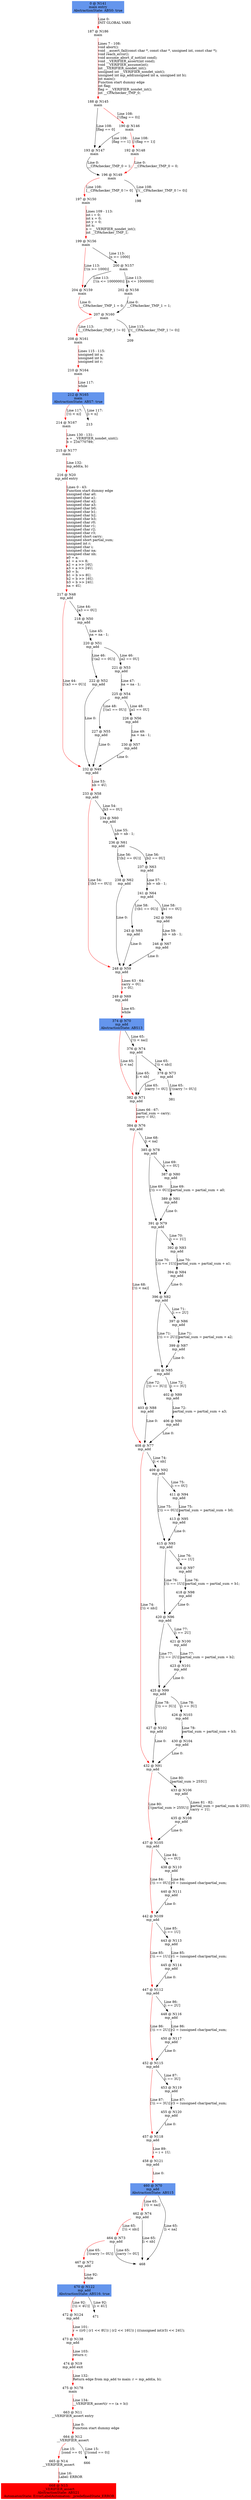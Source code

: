 digraph ARG {
node [style="filled" shape="box" color="white"]
0 [fillcolor="cornflowerblue" label="0 @ N141\nmain entry\nAbstractionState: ABS0: true\n" id="0"]
187 [label="187 @ N186\nmain\n" id="187"]
188 [label="188 @ N145\nmain\n" id="188"]
193 [label="193 @ N147\nmain\n" id="193"]
196 [label="196 @ N149\nmain\n" id="196"]
197 [label="197 @ N150\nmain\n" id="197"]
199 [label="199 @ N156\nmain\n" id="199"]
204 [label="204 @ N159\nmain\n" id="204"]
207 [label="207 @ N160\nmain\n" id="207"]
208 [label="208 @ N161\nmain\n" id="208"]
210 [label="210 @ N164\nmain\n" id="210"]
212 [fillcolor="cornflowerblue" label="212 @ N165\nmain\nAbstractionState: ABS7: true\n" id="212"]
214 [label="214 @ N167\nmain\n" id="214"]
215 [label="215 @ N177\nmain\n" id="215"]
216 [label="216 @ N20\nmp_add entry\n" id="216"]
217 [label="217 @ N48\nmp_add\n" id="217"]
232 [label="232 @ N49\nmp_add\n" id="232"]
233 [label="233 @ N58\nmp_add\n" id="233"]
248 [label="248 @ N59\nmp_add\n" id="248"]
249 [label="249 @ N69\nmp_add\n" id="249"]
374 [fillcolor="cornflowerblue" label="374 @ N70\nmp_add\nAbstractionState: ABS13\n" id="374"]
382 [label="382 @ N71\nmp_add\n" id="382"]
384 [label="384 @ N76\nmp_add\n" id="384"]
408 [label="408 @ N77\nmp_add\n" id="408"]
432 [label="432 @ N91\nmp_add\n" id="432"]
437 [label="437 @ N105\nmp_add\n" id="437"]
442 [label="442 @ N109\nmp_add\n" id="442"]
447 [label="447 @ N112\nmp_add\n" id="447"]
452 [label="452 @ N115\nmp_add\n" id="452"]
457 [label="457 @ N118\nmp_add\n" id="457"]
458 [label="458 @ N121\nmp_add\n" id="458"]
460 [fillcolor="cornflowerblue" label="460 @ N70\nmp_add\nAbstractionState: ABS15\n" id="460"]
462 [label="462 @ N74\nmp_add\n" id="462"]
464 [label="464 @ N73\nmp_add\n" id="464"]
467 [label="467 @ N72\nmp_add\n" id="467"]
470 [fillcolor="cornflowerblue" label="470 @ N122\nmp_add\nAbstractionState: ABS16: true\n" id="470"]
472 [label="472 @ N124\nmp_add\n" id="472"]
473 [label="473 @ N138\nmp_add\n" id="473"]
474 [label="474 @ N19\nmp_add exit\n" id="474"]
475 [label="475 @ N178\nmain\n" id="475"]
663 [label="663 @ N11\n__VERIFIER_assert entry\n" id="663"]
664 [label="664 @ N12\n__VERIFIER_assert\n" id="664"]
665 [label="665 @ N14\n__VERIFIER_assert\n" id="665"]
668 [fillcolor="red" label="668 @ N15\n__VERIFIER_assert\nAbstractionState: ABS21\n AutomatonState: ErrorLabelAutomaton: _predefinedState_ERROR\n" id="668"]
453 [label="453 @ N119\nmp_add\n" id="453"]
455 [label="455 @ N120\nmp_add\n" id="455"]
448 [label="448 @ N116\nmp_add\n" id="448"]
450 [label="450 @ N117\nmp_add\n" id="450"]
443 [label="443 @ N113\nmp_add\n" id="443"]
445 [label="445 @ N114\nmp_add\n" id="445"]
438 [label="438 @ N110\nmp_add\n" id="438"]
440 [label="440 @ N111\nmp_add\n" id="440"]
433 [label="433 @ N106\nmp_add\n" id="433"]
435 [label="435 @ N108\nmp_add\n" id="435"]
409 [label="409 @ N92\nmp_add\n" id="409"]
415 [label="415 @ N93\nmp_add\n" id="415"]
420 [label="420 @ N96\nmp_add\n" id="420"]
425 [label="425 @ N99\nmp_add\n" id="425"]
427 [label="427 @ N102\nmp_add\n" id="427"]
426 [label="426 @ N103\nmp_add\n" id="426"]
430 [label="430 @ N104\nmp_add\n" id="430"]
421 [label="421 @ N100\nmp_add\n" id="421"]
423 [label="423 @ N101\nmp_add\n" id="423"]
416 [label="416 @ N97\nmp_add\n" id="416"]
418 [label="418 @ N98\nmp_add\n" id="418"]
411 [label="411 @ N94\nmp_add\n" id="411"]
413 [label="413 @ N95\nmp_add\n" id="413"]
385 [label="385 @ N78\nmp_add\n" id="385"]
391 [label="391 @ N79\nmp_add\n" id="391"]
396 [label="396 @ N82\nmp_add\n" id="396"]
401 [label="401 @ N85\nmp_add\n" id="401"]
403 [label="403 @ N88\nmp_add\n" id="403"]
402 [label="402 @ N89\nmp_add\n" id="402"]
406 [label="406 @ N90\nmp_add\n" id="406"]
397 [label="397 @ N86\nmp_add\n" id="397"]
399 [label="399 @ N87\nmp_add\n" id="399"]
392 [label="392 @ N83\nmp_add\n" id="392"]
394 [label="394 @ N84\nmp_add\n" id="394"]
387 [label="387 @ N80\nmp_add\n" id="387"]
389 [label="389 @ N81\nmp_add\n" id="389"]
376 [label="376 @ N74\nmp_add\n" id="376"]
378 [label="378 @ N73\nmp_add\n" id="378"]
234 [label="234 @ N60\nmp_add\n" id="234"]
236 [label="236 @ N61\nmp_add\n" id="236"]
238 [label="238 @ N62\nmp_add\n" id="238"]
237 [label="237 @ N63\nmp_add\n" id="237"]
241 [label="241 @ N64\nmp_add\n" id="241"]
243 [label="243 @ N65\nmp_add\n" id="243"]
242 [label="242 @ N66\nmp_add\n" id="242"]
246 [label="246 @ N67\nmp_add\n" id="246"]
218 [label="218 @ N50\nmp_add\n" id="218"]
220 [label="220 @ N51\nmp_add\n" id="220"]
222 [label="222 @ N52\nmp_add\n" id="222"]
221 [label="221 @ N53\nmp_add\n" id="221"]
225 [label="225 @ N54\nmp_add\n" id="225"]
227 [label="227 @ N55\nmp_add\n" id="227"]
226 [label="226 @ N56\nmp_add\n" id="226"]
230 [label="230 @ N57\nmp_add\n" id="230"]
200 [label="200 @ N157\nmain\n" id="200"]
202 [label="202 @ N158\nmain\n" id="202"]
190 [label="190 @ N146\nmain\n" id="190"]
192 [label="192 @ N148\nmain\n" id="192"]
0 -> 187 [color="red" label="Line 0: \lINIT GLOBAL VARS\l" id="0 -> 187"]
187 -> 188 [color="red" label="Lines 7 - 108: \lvoid abort();\lvoid __assert_fail(const char *, const char *, unsigned int, const char *);\lvoid reach_error();\lvoid assume_abort_if_not(int cond);\lvoid __VERIFIER_assert(int cond);\lvoid __VERIFIER_assume(int);\lint __VERIFIER_nondet_int();\lunsigned int __VERIFIER_nondet_uint();\lunsigned int mp_add(unsigned int a, unsigned int b);\lint main();\lFunction start dummy edge\lint flag;\lflag = __VERIFIER_nondet_int();\lint __CPAchecker_TMP_0;\l" id="187 -> 188"]
188 -> 190 [color="red" label="Line 108: \l[!(flag == 0)]\l" id="188 -> 190"]
188 -> 193 [label="Line 108: \l[flag == 0]\l" id="188 -> 193"]
193 -> 196 [label="Line 0: \l__CPAchecker_TMP_0 = 1;\l" id="193 -> 196"]
196 -> 197 [color="red" label="Line 108: \l[__CPAchecker_TMP_0 != 0]\l" id="196 -> 197"]
196 -> 198 [label="Line 108: \l[!(__CPAchecker_TMP_0 != 0)]\l" id="196 -> 198"]
197 -> 199 [color="red" label="Lines 109 - 113: \lint i = 0;\lint x = 0;\lint y = 0;\lint n;\ln = __VERIFIER_nondet_int();\lint __CPAchecker_TMP_1;\l" id="197 -> 199"]
199 -> 200 [label="Line 113: \l[n >= 1000]\l" id="199 -> 200"]
199 -> 204 [color="red" label="Line 113: \l[!(n >= 1000)]\l" id="199 -> 204"]
204 -> 207 [color="red" label="Line 0: \l__CPAchecker_TMP_1 = 0;\l" id="204 -> 207"]
207 -> 208 [color="red" label="Line 113: \l[__CPAchecker_TMP_1 != 0]\l" id="207 -> 208"]
207 -> 209 [label="Line 113: \l[!(__CPAchecker_TMP_1 != 0)]\l" id="207 -> 209"]
208 -> 210 [color="red" label="Lines 115 - 115: \lunsigned int a;\lunsigned int b;\lunsigned int r;\l" id="208 -> 210"]
210 -> 212 [color="red" label="Line 117: \lwhile\l" id="210 -> 212"]
212 -> 213 [label="Line 117: \l[i < n]\l" id="212 -> 213"]
212 -> 214 [color="red" label="Line 117: \l[!(i < n)]\l" id="212 -> 214"]
214 -> 215 [color="red" label="Lines 130 - 131: \la = __VERIFIER_nondet_uint();\lb = 234770789;\l" id="214 -> 215"]
215 -> 216 [color="red" label="Line 132: \lmp_add(a, b)\l" id="215 -> 216"]
216 -> 217 [color="red" label="Lines 0 - 43: \lFunction start dummy edge\lunsigned char a0;\lunsigned char a1;\lunsigned char a2;\lunsigned char a3;\lunsigned char b0;\lunsigned char b1;\lunsigned char b2;\lunsigned char b3;\lunsigned char r0;\lunsigned char r1;\lunsigned char r2;\lunsigned char r3;\lunsigned short carry;\lunsigned short partial_sum;\lunsigned int r;\lunsigned char i;\lunsigned char na;\lunsigned char nb;\la0 = a;\la1 = a >> 8;\la2 = a >> 16U;\la3 = a >> 24U;\lb0 = b;\lb1 = b >> 8U;\lb2 = b >> 16U;\lb3 = b >> 24U;\lna = 4U;\l" id="216 -> 217"]
217 -> 218 [label="Line 44: \l[a3 == 0U]\l" id="217 -> 218"]
217 -> 232 [color="red" label="Line 44: \l[!(a3 == 0U)]\l" id="217 -> 232"]
232 -> 233 [color="red" label="Line 53: \lnb = 4U;\l" id="232 -> 233"]
233 -> 234 [label="Line 54: \l[b3 == 0U]\l" id="233 -> 234"]
233 -> 248 [color="red" label="Line 54: \l[!(b3 == 0U)]\l" id="233 -> 248"]
248 -> 249 [color="red" label="Lines 63 - 64: \lcarry = 0U;\li = 0U;\l" id="248 -> 249"]
249 -> 374 [color="red" label="Line 65: \lwhile\l" id="249 -> 374"]
374 -> 376 [label="Line 65: \l[!(i < na)]\l" id="374 -> 376"]
374 -> 382 [color="red" label="Line 65: \l[i < na]\l" id="374 -> 382"]
382 -> 384 [color="red" label="Lines 66 - 67: \lpartial_sum = carry;\lcarry = 0U;\l" id="382 -> 384"]
384 -> 385 [label="Line 68: \l[i < na]\l" id="384 -> 385"]
384 -> 408 [color="red" label="Line 68: \l[!(i < na)]\l" id="384 -> 408"]
408 -> 409 [label="Line 74: \l[i < nb]\l" id="408 -> 409"]
408 -> 432 [color="red" label="Line 74: \l[!(i < nb)]\l" id="408 -> 432"]
432 -> 433 [label="Line 80: \l[partial_sum > 255U]\l" id="432 -> 433"]
432 -> 437 [color="red" label="Line 80: \l[!(partial_sum > 255U)]\l" id="432 -> 437"]
437 -> 438 [label="Line 84: \l[i == 0U]\l" id="437 -> 438"]
437 -> 442 [color="red" label="Line 84: \l[!(i == 0U)]\l" id="437 -> 442"]
442 -> 443 [label="Line 85: \l[i == 1U]\l" id="442 -> 443"]
442 -> 447 [color="red" label="Line 85: \l[!(i == 1U)]\l" id="442 -> 447"]
447 -> 448 [label="Line 86: \l[i == 2U]\l" id="447 -> 448"]
447 -> 452 [color="red" label="Line 86: \l[!(i == 2U)]\l" id="447 -> 452"]
452 -> 453 [label="Line 87: \l[i == 3U]\l" id="452 -> 453"]
452 -> 457 [color="red" label="Line 87: \l[!(i == 3U)]\l" id="452 -> 457"]
457 -> 458 [color="red" label="Line 89: \li = i + 1U;\l" id="457 -> 458"]
458 -> 460 [color="red" label="Line 0: \l\l" id="458 -> 460"]
460 -> 462 [color="red" label="Line 65: \l[!(i < na)]\l" id="460 -> 462"]
460 -> 468 [label="Line 65: \l[i < na]\l" id="460 -> 468"]
462 -> 464 [color="red" label="Line 65: \l[!(i < nb)]\l" id="462 -> 464"]
462 -> 468 [label="Line 65: \l[i < nb]\l" id="462 -> 468"]
464 -> 467 [color="red" label="Line 65: \l[!(carry != 0U)]\l" id="464 -> 467"]
464 -> 468 [label="Line 65: \l[carry != 0U]\l" id="464 -> 468"]
467 -> 470 [color="red" label="Line 92: \lwhile\l" id="467 -> 470"]
470 -> 471 [label="Line 92: \l[i < 4U]\l" id="470 -> 471"]
470 -> 472 [color="red" label="Line 92: \l[!(i < 4U)]\l" id="470 -> 472"]
472 -> 473 [color="red" label="Line 101: \lr = ((r0 | (r1 << 8U)) | (r2 << 16U)) | (((unsigned int)r3) << 24U);\l" id="472 -> 473"]
473 -> 474 [color="red" label="Line 103: \lreturn r;\l" id="473 -> 474"]
474 -> 475 [color="red" label="Line 132: \lReturn edge from mp_add to main: r = mp_add(a, b);\l" id="474 -> 475"]
475 -> 663 [color="red" label="Line 134: \l__VERIFIER_assert(r == (a + b))\l" id="475 -> 663"]
663 -> 664 [color="red" label="Line 0: \lFunction start dummy edge\l" id="663 -> 664"]
664 -> 665 [color="red" label="Line 15: \l[cond == 0]\l" id="664 -> 665"]
664 -> 666 [label="Line 15: \l[!(cond == 0)]\l" id="664 -> 666"]
665 -> 668 [color="red" label="Line 16: \lLabel: ERROR\l" id="665 -> 668"]
453 -> 455 [label="Line 87: \lr3 = (unsigned char)partial_sum;\l" id="453 -> 455"]
455 -> 457 [label="Line 0: \l\l" id="455 -> 457"]
448 -> 450 [label="Line 86: \lr2 = (unsigned char)partial_sum;\l" id="448 -> 450"]
450 -> 452 [label="Line 0: \l\l" id="450 -> 452"]
443 -> 445 [label="Line 85: \lr1 = (unsigned char)partial_sum;\l" id="443 -> 445"]
445 -> 447 [label="Line 0: \l\l" id="445 -> 447"]
438 -> 440 [label="Line 84: \lr0 = (unsigned char)partial_sum;\l" id="438 -> 440"]
440 -> 442 [label="Line 0: \l\l" id="440 -> 442"]
433 -> 435 [label="Lines 81 - 82: \lpartial_sum = partial_sum & 255U;\lcarry = 1U;\l" id="433 -> 435"]
435 -> 437 [label="Line 0: \l\l" id="435 -> 437"]
409 -> 411 [label="Line 75: \l[i == 0U]\l" id="409 -> 411"]
409 -> 415 [label="Line 75: \l[!(i == 0U)]\l" id="409 -> 415"]
415 -> 416 [label="Line 76: \l[i == 1U]\l" id="415 -> 416"]
415 -> 420 [label="Line 76: \l[!(i == 1U)]\l" id="415 -> 420"]
420 -> 421 [label="Line 77: \l[i == 2U]\l" id="420 -> 421"]
420 -> 425 [label="Line 77: \l[!(i == 2U)]\l" id="420 -> 425"]
425 -> 426 [label="Line 78: \l[i == 3U]\l" id="425 -> 426"]
425 -> 427 [label="Line 78: \l[!(i == 3U)]\l" id="425 -> 427"]
427 -> 432 [label="Line 0: \l\l" id="427 -> 432"]
426 -> 430 [label="Line 78: \lpartial_sum = partial_sum + b3;\l" id="426 -> 430"]
430 -> 432 [label="Line 0: \l\l" id="430 -> 432"]
421 -> 423 [label="Line 77: \lpartial_sum = partial_sum + b2;\l" id="421 -> 423"]
423 -> 425 [label="Line 0: \l\l" id="423 -> 425"]
416 -> 418 [label="Line 76: \lpartial_sum = partial_sum + b1;\l" id="416 -> 418"]
418 -> 420 [label="Line 0: \l\l" id="418 -> 420"]
411 -> 413 [label="Line 75: \lpartial_sum = partial_sum + b0;\l" id="411 -> 413"]
413 -> 415 [label="Line 0: \l\l" id="413 -> 415"]
385 -> 387 [label="Line 69: \l[i == 0U]\l" id="385 -> 387"]
385 -> 391 [label="Line 69: \l[!(i == 0U)]\l" id="385 -> 391"]
391 -> 392 [label="Line 70: \l[i == 1U]\l" id="391 -> 392"]
391 -> 396 [label="Line 70: \l[!(i == 1U)]\l" id="391 -> 396"]
396 -> 397 [label="Line 71: \l[i == 2U]\l" id="396 -> 397"]
396 -> 401 [label="Line 71: \l[!(i == 2U)]\l" id="396 -> 401"]
401 -> 402 [label="Line 72: \l[i == 3U]\l" id="401 -> 402"]
401 -> 403 [label="Line 72: \l[!(i == 3U)]\l" id="401 -> 403"]
403 -> 408 [label="Line 0: \l\l" id="403 -> 408"]
402 -> 406 [label="Line 72: \lpartial_sum = partial_sum + a3;\l" id="402 -> 406"]
406 -> 408 [label="Line 0: \l\l" id="406 -> 408"]
397 -> 399 [label="Line 71: \lpartial_sum = partial_sum + a2;\l" id="397 -> 399"]
399 -> 401 [label="Line 0: \l\l" id="399 -> 401"]
392 -> 394 [label="Line 70: \lpartial_sum = partial_sum + a1;\l" id="392 -> 394"]
394 -> 396 [label="Line 0: \l\l" id="394 -> 396"]
387 -> 389 [label="Line 69: \lpartial_sum = partial_sum + a0;\l" id="387 -> 389"]
389 -> 391 [label="Line 0: \l\l" id="389 -> 391"]
376 -> 378 [label="Line 65: \l[!(i < nb)]\l" id="376 -> 378"]
376 -> 382 [label="Line 65: \l[i < nb]\l" id="376 -> 382"]
378 -> 381 [label="Line 65: \l[!(carry != 0U)]\l" id="378 -> 381"]
378 -> 382 [label="Line 65: \l[carry != 0U]\l" id="378 -> 382"]
234 -> 236 [label="Line 55: \lnb = nb - 1;\l" id="234 -> 236"]
236 -> 237 [label="Line 56: \l[b2 == 0U]\l" id="236 -> 237"]
236 -> 238 [label="Line 56: \l[!(b2 == 0U)]\l" id="236 -> 238"]
238 -> 248 [label="Line 0: \l\l" id="238 -> 248"]
237 -> 241 [label="Line 57: \lnb = nb - 1;\l" id="237 -> 241"]
241 -> 242 [label="Line 58: \l[b1 == 0U]\l" id="241 -> 242"]
241 -> 243 [label="Line 58: \l[!(b1 == 0U)]\l" id="241 -> 243"]
243 -> 248 [label="Line 0: \l\l" id="243 -> 248"]
242 -> 246 [label="Line 59: \lnb = nb - 1;\l" id="242 -> 246"]
246 -> 248 [label="Line 0: \l\l" id="246 -> 248"]
218 -> 220 [label="Line 45: \lna = na - 1;\l" id="218 -> 220"]
220 -> 221 [label="Line 46: \l[a2 == 0U]\l" id="220 -> 221"]
220 -> 222 [label="Line 46: \l[!(a2 == 0U)]\l" id="220 -> 222"]
222 -> 232 [label="Line 0: \l\l" id="222 -> 232"]
221 -> 225 [label="Line 47: \lna = na - 1;\l" id="221 -> 225"]
225 -> 226 [label="Line 48: \l[a1 == 0U]\l" id="225 -> 226"]
225 -> 227 [label="Line 48: \l[!(a1 == 0U)]\l" id="225 -> 227"]
227 -> 232 [label="Line 0: \l\l" id="227 -> 232"]
226 -> 230 [label="Line 49: \lna = na - 1;\l" id="226 -> 230"]
230 -> 232 [label="Line 0: \l\l" id="230 -> 232"]
200 -> 202 [label="Line 113: \l[n <= 1000000]\l" id="200 -> 202"]
200 -> 204 [label="Line 113: \l[!(n <= 1000000)]\l" id="200 -> 204"]
202 -> 207 [label="Line 0: \l__CPAchecker_TMP_1 = 1;\l" id="202 -> 207"]
190 -> 192 [color="red" label="Line 108: \l[!(flag == 1)]\l" id="190 -> 192"]
190 -> 193 [label="Line 108: \l[flag == 1]\l" id="190 -> 193"]
192 -> 196 [color="red" label="Line 0: \l__CPAchecker_TMP_0 = 0;\l" id="192 -> 196"]
}
